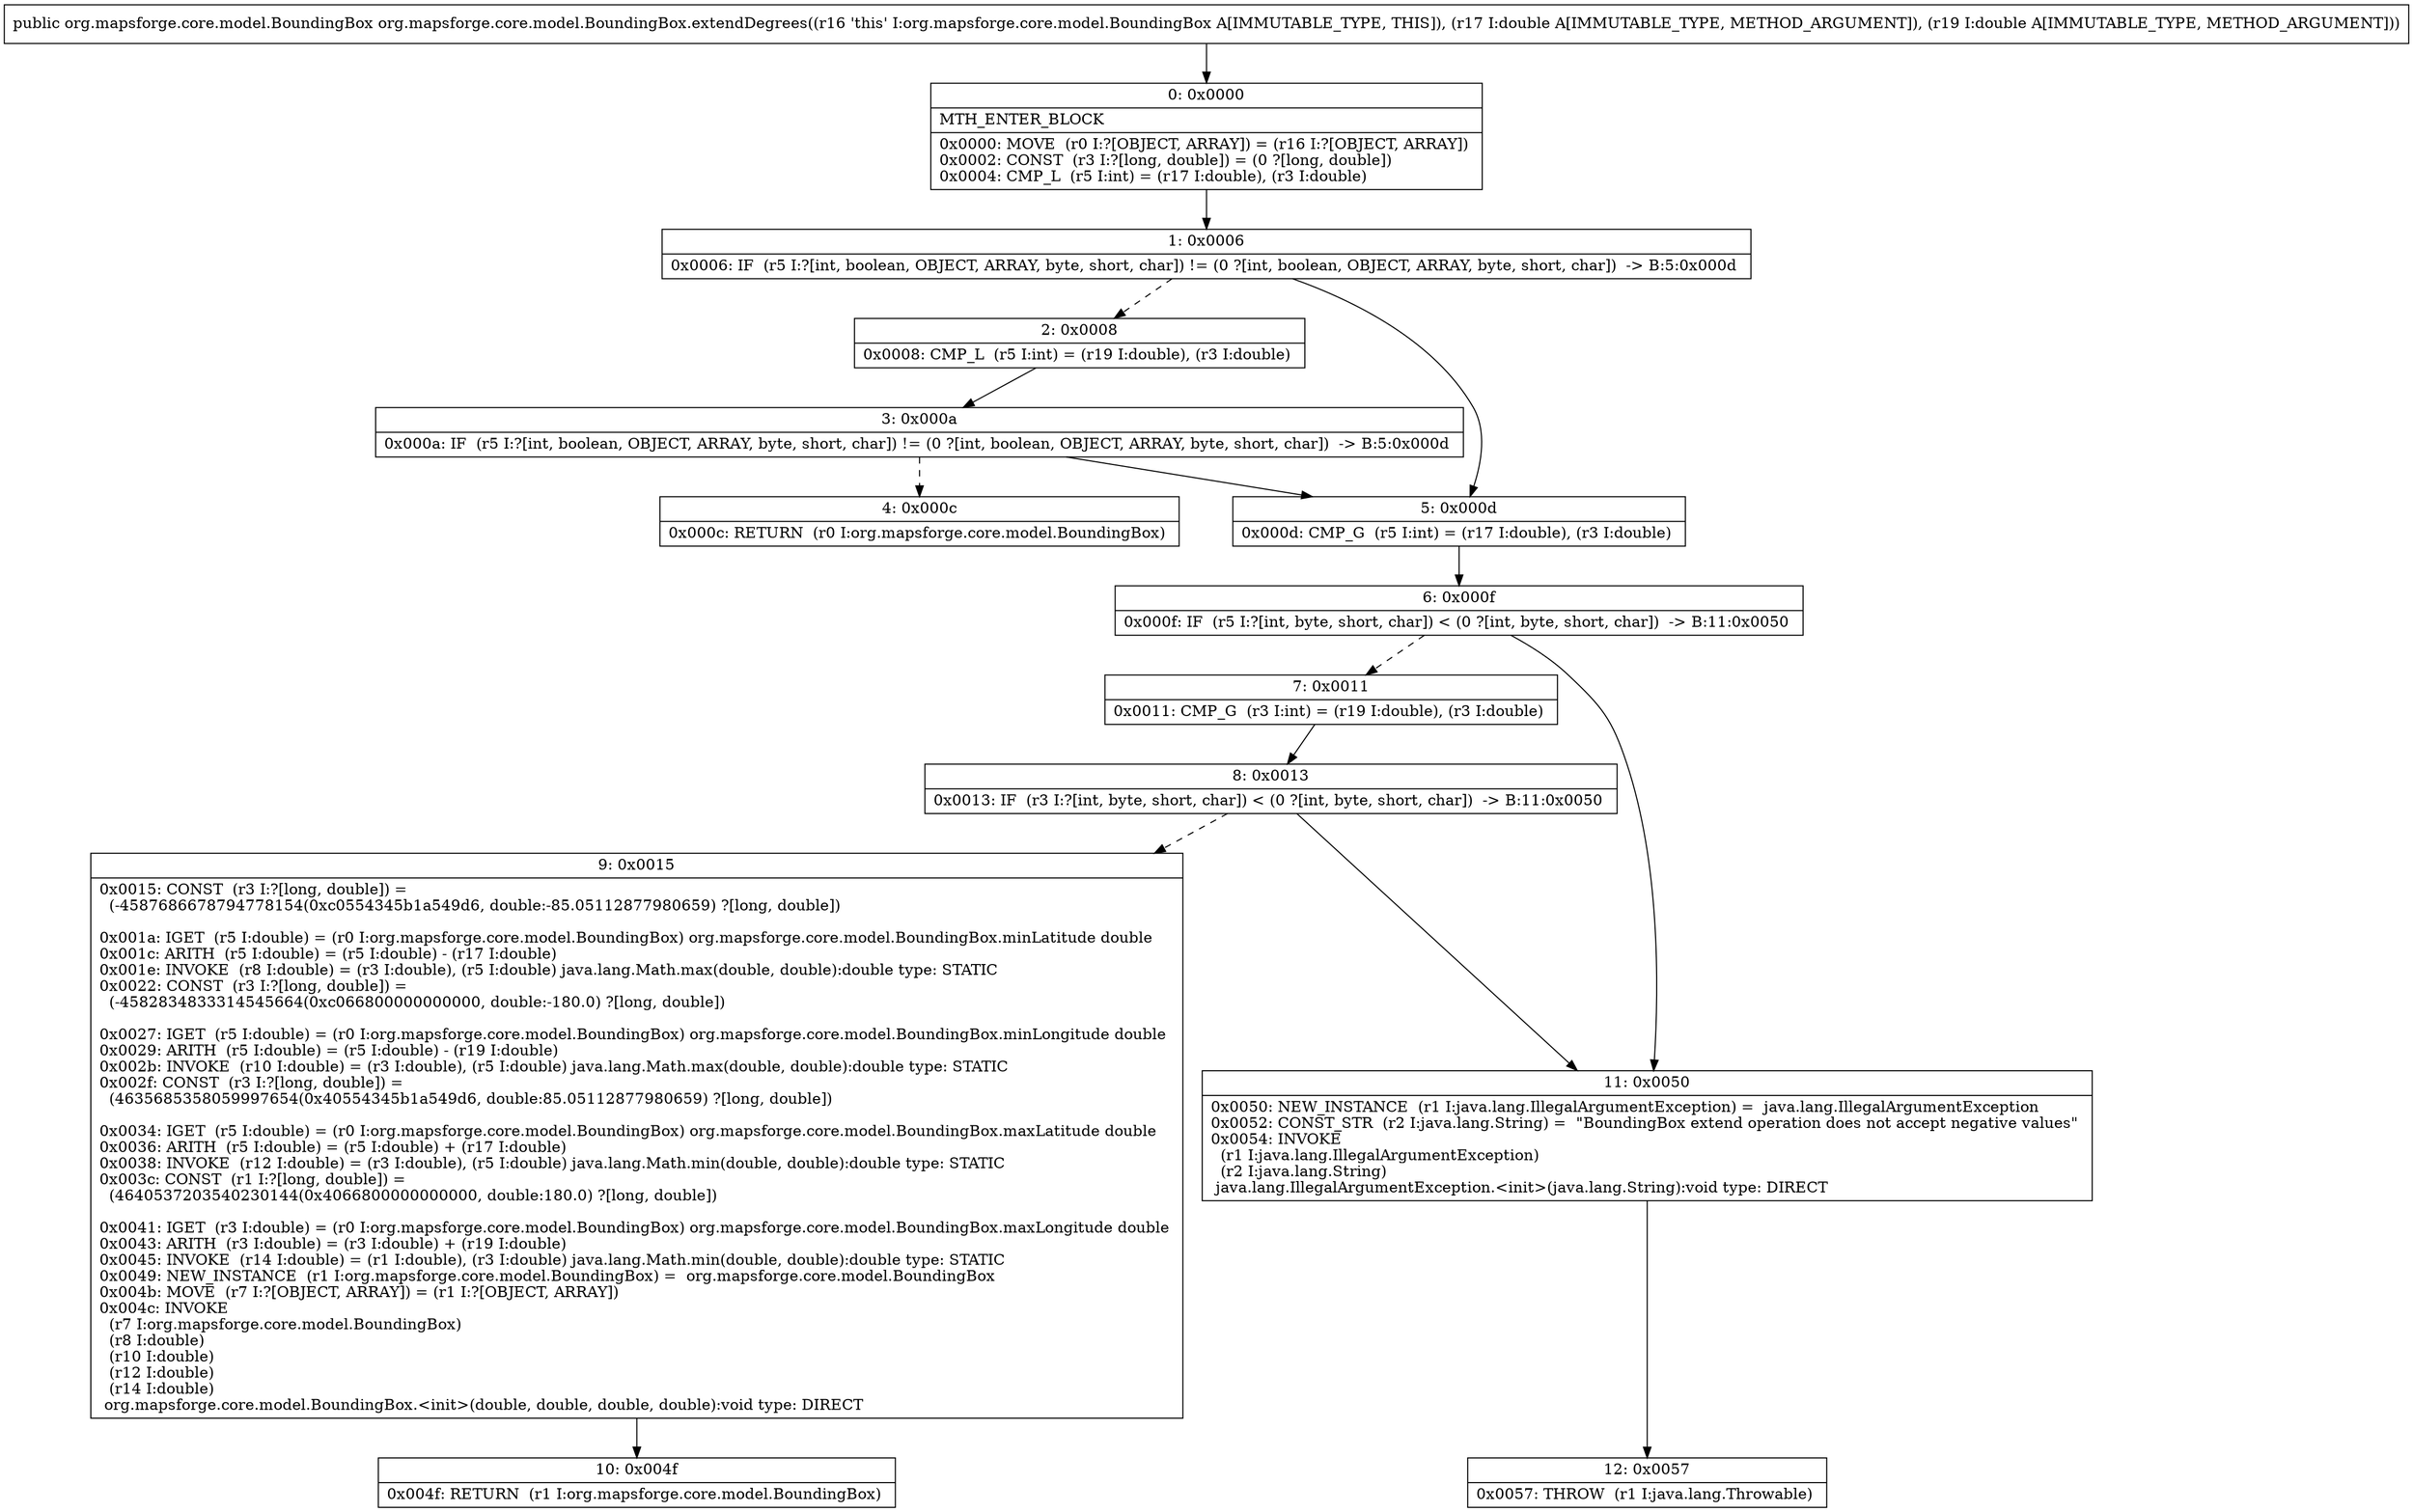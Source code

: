 digraph "CFG fororg.mapsforge.core.model.BoundingBox.extendDegrees(DD)Lorg\/mapsforge\/core\/model\/BoundingBox;" {
Node_0 [shape=record,label="{0\:\ 0x0000|MTH_ENTER_BLOCK\l|0x0000: MOVE  (r0 I:?[OBJECT, ARRAY]) = (r16 I:?[OBJECT, ARRAY]) \l0x0002: CONST  (r3 I:?[long, double]) = (0 ?[long, double]) \l0x0004: CMP_L  (r5 I:int) = (r17 I:double), (r3 I:double) \l}"];
Node_1 [shape=record,label="{1\:\ 0x0006|0x0006: IF  (r5 I:?[int, boolean, OBJECT, ARRAY, byte, short, char]) != (0 ?[int, boolean, OBJECT, ARRAY, byte, short, char])  \-\> B:5:0x000d \l}"];
Node_2 [shape=record,label="{2\:\ 0x0008|0x0008: CMP_L  (r5 I:int) = (r19 I:double), (r3 I:double) \l}"];
Node_3 [shape=record,label="{3\:\ 0x000a|0x000a: IF  (r5 I:?[int, boolean, OBJECT, ARRAY, byte, short, char]) != (0 ?[int, boolean, OBJECT, ARRAY, byte, short, char])  \-\> B:5:0x000d \l}"];
Node_4 [shape=record,label="{4\:\ 0x000c|0x000c: RETURN  (r0 I:org.mapsforge.core.model.BoundingBox) \l}"];
Node_5 [shape=record,label="{5\:\ 0x000d|0x000d: CMP_G  (r5 I:int) = (r17 I:double), (r3 I:double) \l}"];
Node_6 [shape=record,label="{6\:\ 0x000f|0x000f: IF  (r5 I:?[int, byte, short, char]) \< (0 ?[int, byte, short, char])  \-\> B:11:0x0050 \l}"];
Node_7 [shape=record,label="{7\:\ 0x0011|0x0011: CMP_G  (r3 I:int) = (r19 I:double), (r3 I:double) \l}"];
Node_8 [shape=record,label="{8\:\ 0x0013|0x0013: IF  (r3 I:?[int, byte, short, char]) \< (0 ?[int, byte, short, char])  \-\> B:11:0x0050 \l}"];
Node_9 [shape=record,label="{9\:\ 0x0015|0x0015: CONST  (r3 I:?[long, double]) = \l  (\-4587686678794778154(0xc0554345b1a549d6, double:\-85.05112877980659) ?[long, double])\l \l0x001a: IGET  (r5 I:double) = (r0 I:org.mapsforge.core.model.BoundingBox) org.mapsforge.core.model.BoundingBox.minLatitude double \l0x001c: ARITH  (r5 I:double) = (r5 I:double) \- (r17 I:double) \l0x001e: INVOKE  (r8 I:double) = (r3 I:double), (r5 I:double) java.lang.Math.max(double, double):double type: STATIC \l0x0022: CONST  (r3 I:?[long, double]) = \l  (\-4582834833314545664(0xc066800000000000, double:\-180.0) ?[long, double])\l \l0x0027: IGET  (r5 I:double) = (r0 I:org.mapsforge.core.model.BoundingBox) org.mapsforge.core.model.BoundingBox.minLongitude double \l0x0029: ARITH  (r5 I:double) = (r5 I:double) \- (r19 I:double) \l0x002b: INVOKE  (r10 I:double) = (r3 I:double), (r5 I:double) java.lang.Math.max(double, double):double type: STATIC \l0x002f: CONST  (r3 I:?[long, double]) = \l  (4635685358059997654(0x40554345b1a549d6, double:85.05112877980659) ?[long, double])\l \l0x0034: IGET  (r5 I:double) = (r0 I:org.mapsforge.core.model.BoundingBox) org.mapsforge.core.model.BoundingBox.maxLatitude double \l0x0036: ARITH  (r5 I:double) = (r5 I:double) + (r17 I:double) \l0x0038: INVOKE  (r12 I:double) = (r3 I:double), (r5 I:double) java.lang.Math.min(double, double):double type: STATIC \l0x003c: CONST  (r1 I:?[long, double]) = \l  (4640537203540230144(0x4066800000000000, double:180.0) ?[long, double])\l \l0x0041: IGET  (r3 I:double) = (r0 I:org.mapsforge.core.model.BoundingBox) org.mapsforge.core.model.BoundingBox.maxLongitude double \l0x0043: ARITH  (r3 I:double) = (r3 I:double) + (r19 I:double) \l0x0045: INVOKE  (r14 I:double) = (r1 I:double), (r3 I:double) java.lang.Math.min(double, double):double type: STATIC \l0x0049: NEW_INSTANCE  (r1 I:org.mapsforge.core.model.BoundingBox) =  org.mapsforge.core.model.BoundingBox \l0x004b: MOVE  (r7 I:?[OBJECT, ARRAY]) = (r1 I:?[OBJECT, ARRAY]) \l0x004c: INVOKE  \l  (r7 I:org.mapsforge.core.model.BoundingBox)\l  (r8 I:double)\l  (r10 I:double)\l  (r12 I:double)\l  (r14 I:double)\l org.mapsforge.core.model.BoundingBox.\<init\>(double, double, double, double):void type: DIRECT \l}"];
Node_10 [shape=record,label="{10\:\ 0x004f|0x004f: RETURN  (r1 I:org.mapsforge.core.model.BoundingBox) \l}"];
Node_11 [shape=record,label="{11\:\ 0x0050|0x0050: NEW_INSTANCE  (r1 I:java.lang.IllegalArgumentException) =  java.lang.IllegalArgumentException \l0x0052: CONST_STR  (r2 I:java.lang.String) =  \"BoundingBox extend operation does not accept negative values\" \l0x0054: INVOKE  \l  (r1 I:java.lang.IllegalArgumentException)\l  (r2 I:java.lang.String)\l java.lang.IllegalArgumentException.\<init\>(java.lang.String):void type: DIRECT \l}"];
Node_12 [shape=record,label="{12\:\ 0x0057|0x0057: THROW  (r1 I:java.lang.Throwable) \l}"];
MethodNode[shape=record,label="{public org.mapsforge.core.model.BoundingBox org.mapsforge.core.model.BoundingBox.extendDegrees((r16 'this' I:org.mapsforge.core.model.BoundingBox A[IMMUTABLE_TYPE, THIS]), (r17 I:double A[IMMUTABLE_TYPE, METHOD_ARGUMENT]), (r19 I:double A[IMMUTABLE_TYPE, METHOD_ARGUMENT])) }"];
MethodNode -> Node_0;
Node_0 -> Node_1;
Node_1 -> Node_2[style=dashed];
Node_1 -> Node_5;
Node_2 -> Node_3;
Node_3 -> Node_4[style=dashed];
Node_3 -> Node_5;
Node_5 -> Node_6;
Node_6 -> Node_7[style=dashed];
Node_6 -> Node_11;
Node_7 -> Node_8;
Node_8 -> Node_9[style=dashed];
Node_8 -> Node_11;
Node_9 -> Node_10;
Node_11 -> Node_12;
}

